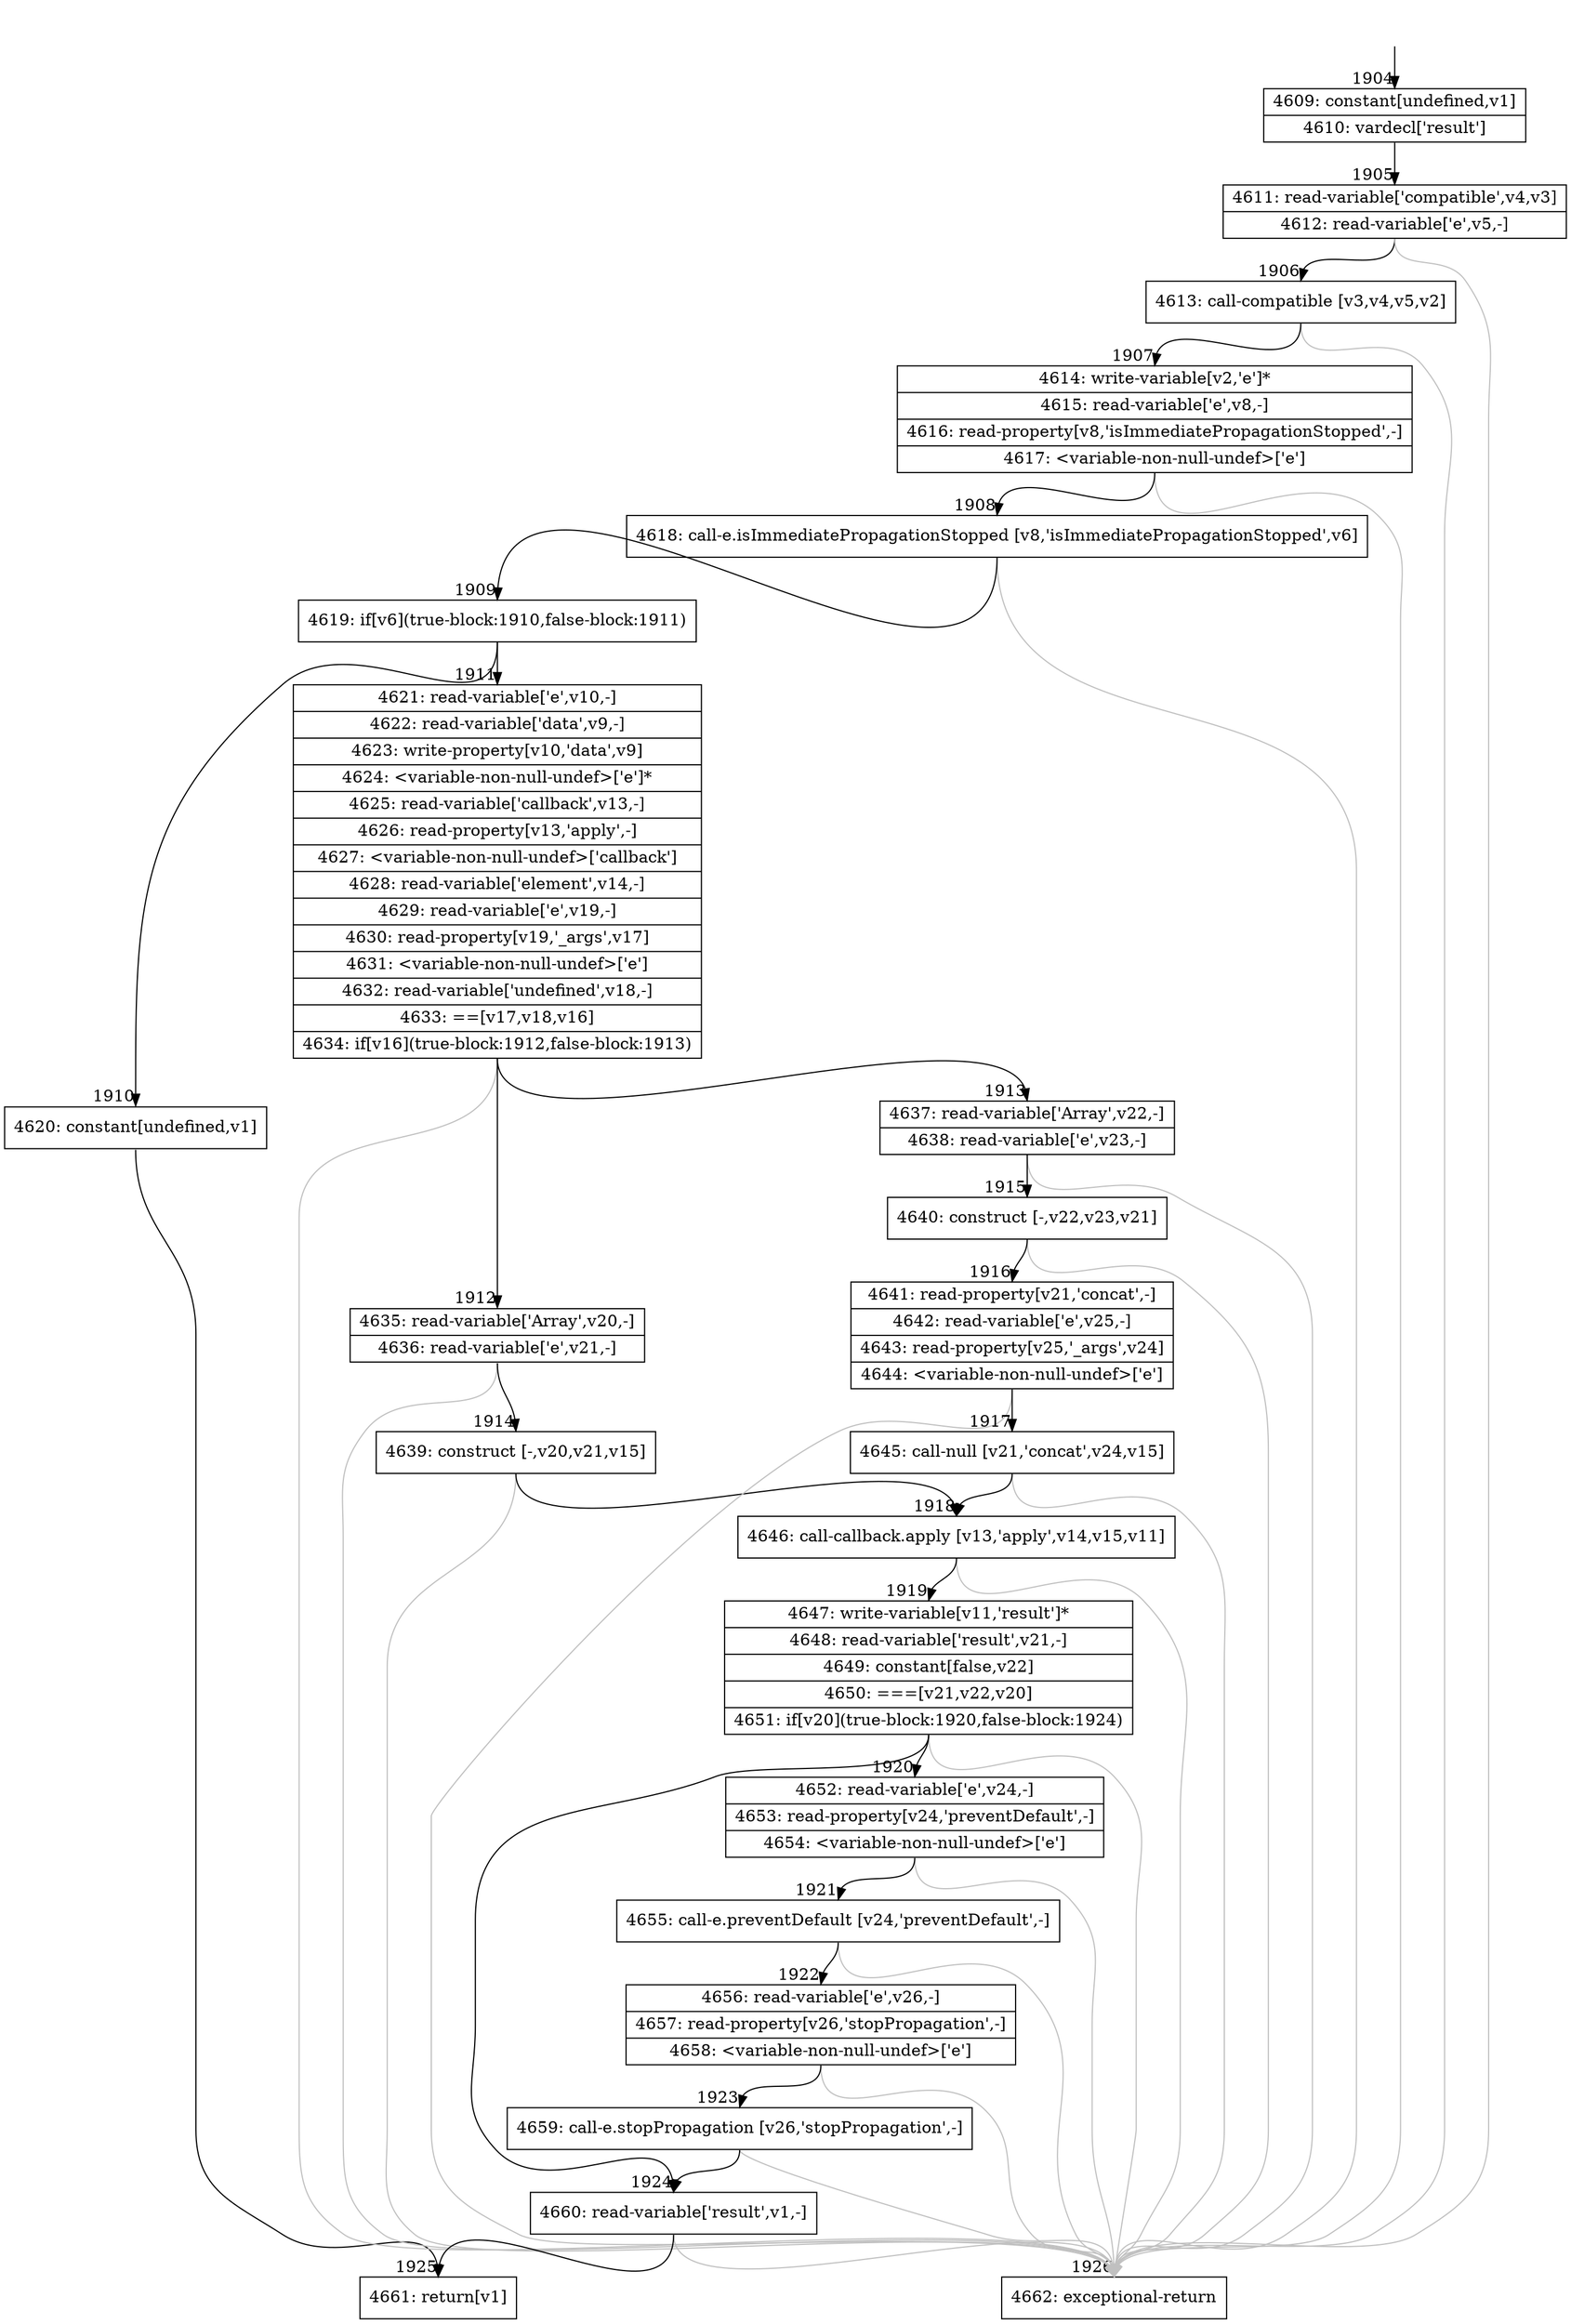 digraph {
rankdir="TD"
BB_entry176[shape=none,label=""];
BB_entry176 -> BB1904 [tailport=s, headport=n, headlabel="    1904"]
BB1904 [shape=record label="{4609: constant[undefined,v1]|4610: vardecl['result']}" ] 
BB1904 -> BB1905 [tailport=s, headport=n, headlabel="      1905"]
BB1905 [shape=record label="{4611: read-variable['compatible',v4,v3]|4612: read-variable['e',v5,-]}" ] 
BB1905 -> BB1906 [tailport=s, headport=n, headlabel="      1906"]
BB1905 -> BB1926 [tailport=s, headport=n, color=gray, headlabel="      1926"]
BB1906 [shape=record label="{4613: call-compatible [v3,v4,v5,v2]}" ] 
BB1906 -> BB1907 [tailport=s, headport=n, headlabel="      1907"]
BB1906 -> BB1926 [tailport=s, headport=n, color=gray]
BB1907 [shape=record label="{4614: write-variable[v2,'e']*|4615: read-variable['e',v8,-]|4616: read-property[v8,'isImmediatePropagationStopped',-]|4617: \<variable-non-null-undef\>['e']}" ] 
BB1907 -> BB1908 [tailport=s, headport=n, headlabel="      1908"]
BB1907 -> BB1926 [tailport=s, headport=n, color=gray]
BB1908 [shape=record label="{4618: call-e.isImmediatePropagationStopped [v8,'isImmediatePropagationStopped',v6]}" ] 
BB1908 -> BB1909 [tailport=s, headport=n, headlabel="      1909"]
BB1908 -> BB1926 [tailport=s, headport=n, color=gray]
BB1909 [shape=record label="{4619: if[v6](true-block:1910,false-block:1911)}" ] 
BB1909 -> BB1910 [tailport=s, headport=n, headlabel="      1910"]
BB1909 -> BB1911 [tailport=s, headport=n, headlabel="      1911"]
BB1910 [shape=record label="{4620: constant[undefined,v1]}" ] 
BB1910 -> BB1925 [tailport=s, headport=n, headlabel="      1925"]
BB1911 [shape=record label="{4621: read-variable['e',v10,-]|4622: read-variable['data',v9,-]|4623: write-property[v10,'data',v9]|4624: \<variable-non-null-undef\>['e']*|4625: read-variable['callback',v13,-]|4626: read-property[v13,'apply',-]|4627: \<variable-non-null-undef\>['callback']|4628: read-variable['element',v14,-]|4629: read-variable['e',v19,-]|4630: read-property[v19,'_args',v17]|4631: \<variable-non-null-undef\>['e']|4632: read-variable['undefined',v18,-]|4633: ==[v17,v18,v16]|4634: if[v16](true-block:1912,false-block:1913)}" ] 
BB1911 -> BB1912 [tailport=s, headport=n, headlabel="      1912"]
BB1911 -> BB1913 [tailport=s, headport=n, headlabel="      1913"]
BB1911 -> BB1926 [tailport=s, headport=n, color=gray]
BB1912 [shape=record label="{4635: read-variable['Array',v20,-]|4636: read-variable['e',v21,-]}" ] 
BB1912 -> BB1914 [tailport=s, headport=n, headlabel="      1914"]
BB1912 -> BB1926 [tailport=s, headport=n, color=gray]
BB1913 [shape=record label="{4637: read-variable['Array',v22,-]|4638: read-variable['e',v23,-]}" ] 
BB1913 -> BB1915 [tailport=s, headport=n, headlabel="      1915"]
BB1913 -> BB1926 [tailport=s, headport=n, color=gray]
BB1914 [shape=record label="{4639: construct [-,v20,v21,v15]}" ] 
BB1914 -> BB1918 [tailport=s, headport=n, headlabel="      1918"]
BB1914 -> BB1926 [tailport=s, headport=n, color=gray]
BB1915 [shape=record label="{4640: construct [-,v22,v23,v21]}" ] 
BB1915 -> BB1916 [tailport=s, headport=n, headlabel="      1916"]
BB1915 -> BB1926 [tailport=s, headport=n, color=gray]
BB1916 [shape=record label="{4641: read-property[v21,'concat',-]|4642: read-variable['e',v25,-]|4643: read-property[v25,'_args',v24]|4644: \<variable-non-null-undef\>['e']}" ] 
BB1916 -> BB1917 [tailport=s, headport=n, headlabel="      1917"]
BB1916 -> BB1926 [tailport=s, headport=n, color=gray]
BB1917 [shape=record label="{4645: call-null [v21,'concat',v24,v15]}" ] 
BB1917 -> BB1918 [tailport=s, headport=n]
BB1917 -> BB1926 [tailport=s, headport=n, color=gray]
BB1918 [shape=record label="{4646: call-callback.apply [v13,'apply',v14,v15,v11]}" ] 
BB1918 -> BB1919 [tailport=s, headport=n, headlabel="      1919"]
BB1918 -> BB1926 [tailport=s, headport=n, color=gray]
BB1919 [shape=record label="{4647: write-variable[v11,'result']*|4648: read-variable['result',v21,-]|4649: constant[false,v22]|4650: ===[v21,v22,v20]|4651: if[v20](true-block:1920,false-block:1924)}" ] 
BB1919 -> BB1920 [tailport=s, headport=n, headlabel="      1920"]
BB1919 -> BB1924 [tailport=s, headport=n, headlabel="      1924"]
BB1919 -> BB1926 [tailport=s, headport=n, color=gray]
BB1920 [shape=record label="{4652: read-variable['e',v24,-]|4653: read-property[v24,'preventDefault',-]|4654: \<variable-non-null-undef\>['e']}" ] 
BB1920 -> BB1921 [tailport=s, headport=n, headlabel="      1921"]
BB1920 -> BB1926 [tailport=s, headport=n, color=gray]
BB1921 [shape=record label="{4655: call-e.preventDefault [v24,'preventDefault',-]}" ] 
BB1921 -> BB1922 [tailport=s, headport=n, headlabel="      1922"]
BB1921 -> BB1926 [tailport=s, headport=n, color=gray]
BB1922 [shape=record label="{4656: read-variable['e',v26,-]|4657: read-property[v26,'stopPropagation',-]|4658: \<variable-non-null-undef\>['e']}" ] 
BB1922 -> BB1923 [tailport=s, headport=n, headlabel="      1923"]
BB1922 -> BB1926 [tailport=s, headport=n, color=gray]
BB1923 [shape=record label="{4659: call-e.stopPropagation [v26,'stopPropagation',-]}" ] 
BB1923 -> BB1924 [tailport=s, headport=n]
BB1923 -> BB1926 [tailport=s, headport=n, color=gray]
BB1924 [shape=record label="{4660: read-variable['result',v1,-]}" ] 
BB1924 -> BB1925 [tailport=s, headport=n]
BB1924 -> BB1926 [tailport=s, headport=n, color=gray]
BB1925 [shape=record label="{4661: return[v1]}" ] 
BB1926 [shape=record label="{4662: exceptional-return}" ] 
//#$~ 953
}
